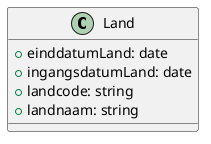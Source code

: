 @startuml
class Land {
  + einddatumLand: date
  + ingangsdatumLand: date
  + landcode: string
  + landnaam: string
}
@enduml

